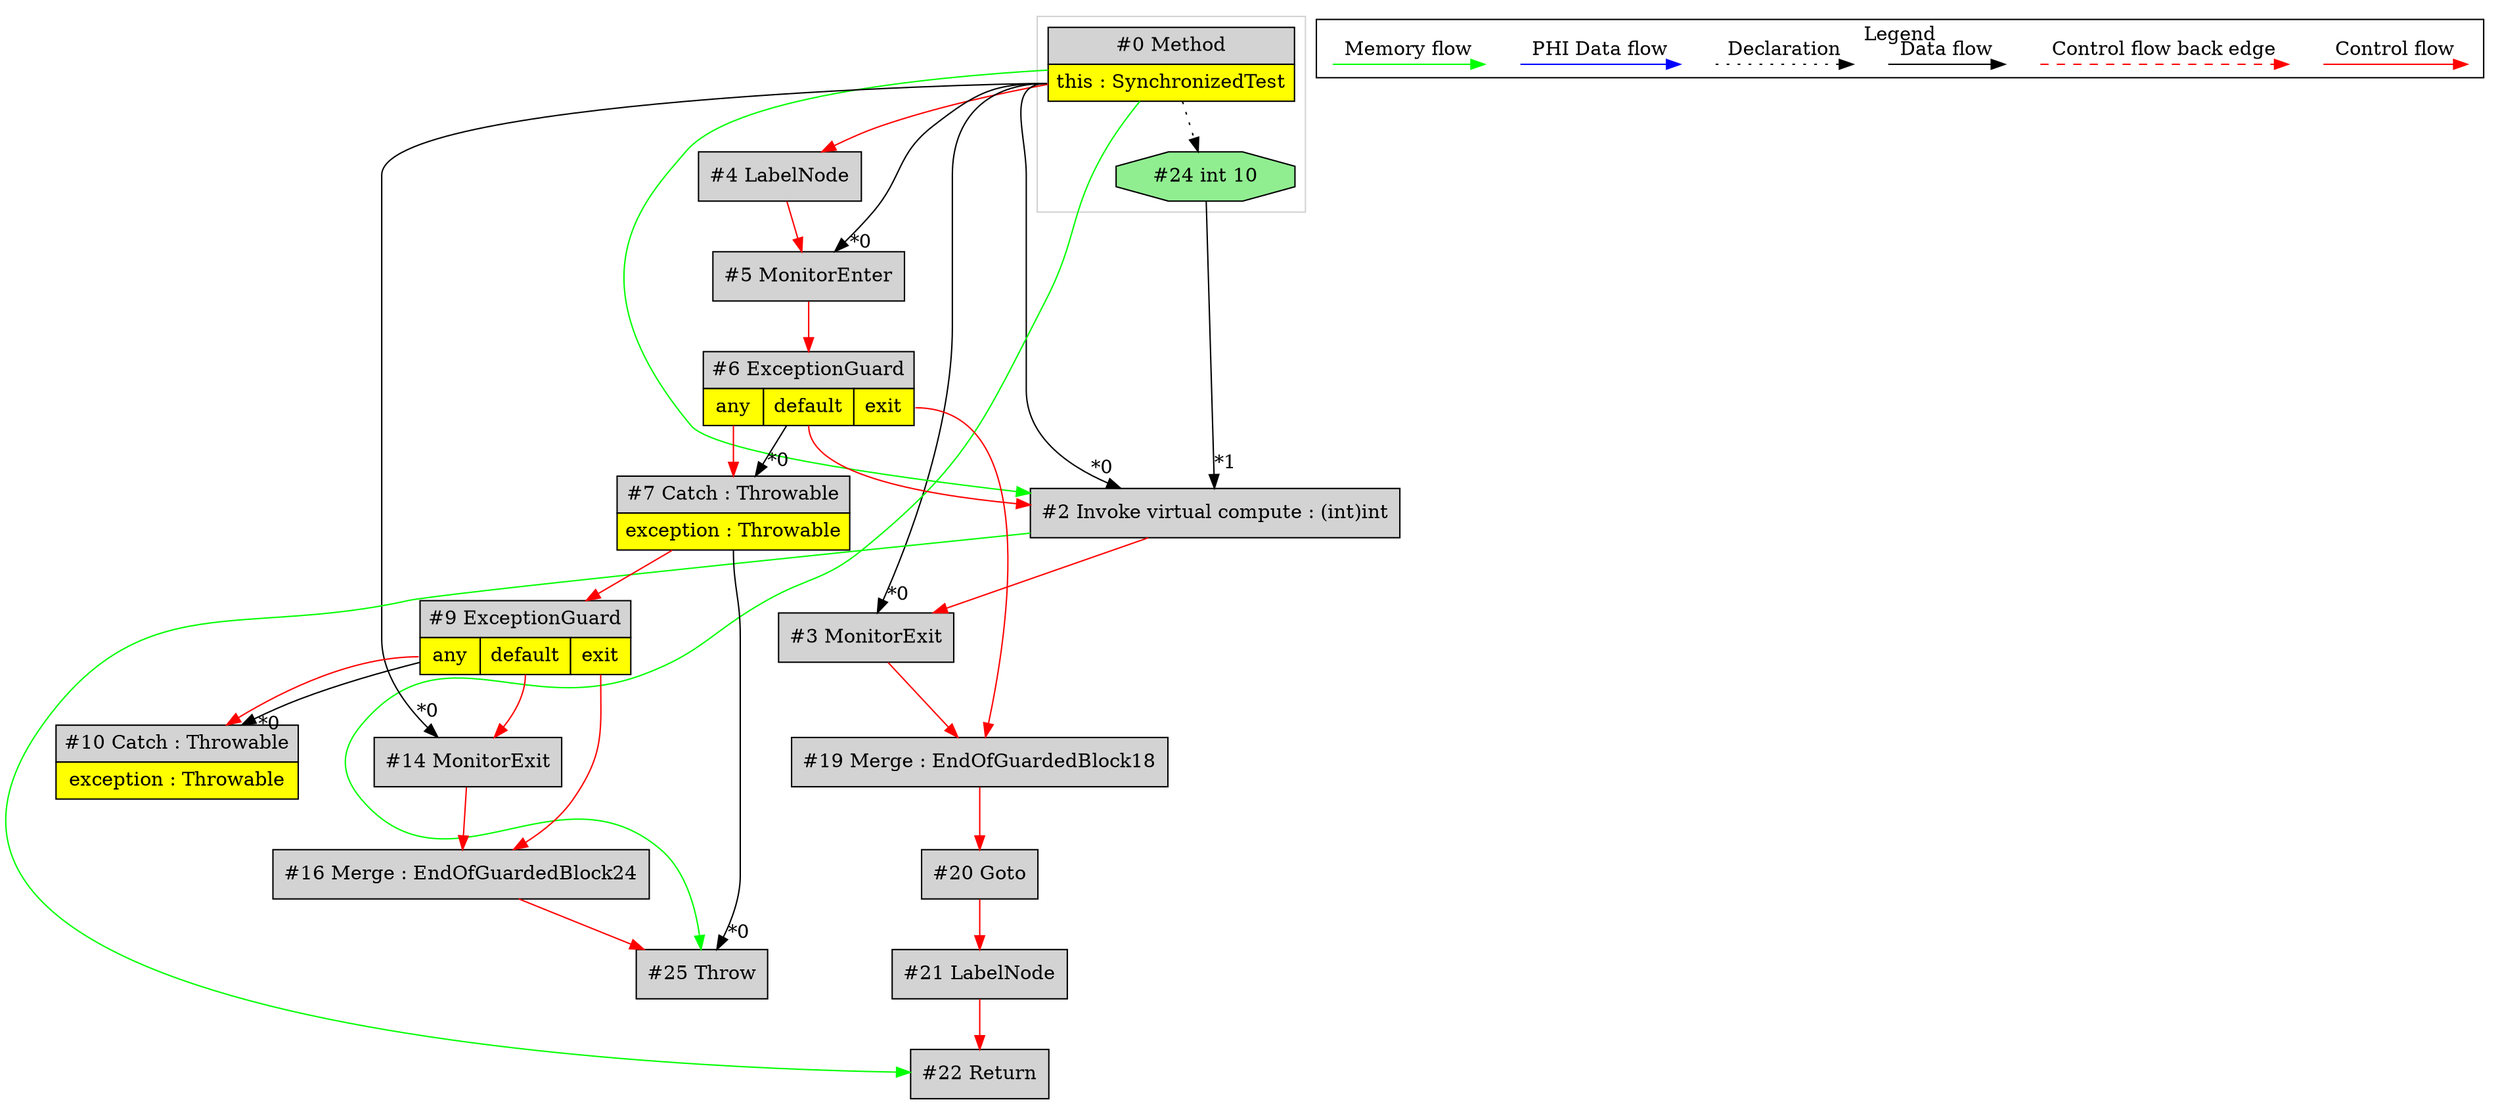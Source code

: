 digraph {
 node0[margin="0", label=<<table border="0" cellborder="1" cellspacing="0" cellpadding="5"><tr><td colspan="1">#0 Method</td></tr><tr><td port="prj1" bgcolor="yellow">this : SynchronizedTest</td></tr></table>>,shape=none, fillcolor=lightgrey, style=filled];
 node4[label="#4 LabelNode",shape=box, fillcolor=lightgrey, style=filled];
 node0 -> node4[labeldistance=2, color=red, fontcolor=red];
 node5[label="#5 MonitorEnter",shape=box, fillcolor=lightgrey, style=filled];
 node0:prj1 -> node5[headlabel="*0", labeldistance=2];
 node4 -> node5[labeldistance=2, color=red, fontcolor=red];
 node3[label="#3 MonitorExit",shape=box, fillcolor=lightgrey, style=filled];
 node0:prj1 -> node3[headlabel="*0", labeldistance=2];
 node2 -> node3[labeldistance=2, color=red, fontcolor=red];
 node2[label="#2 Invoke virtual compute : (int)int",shape=box, fillcolor=lightgrey, style=filled];
 node0:prj1 -> node2[headlabel="*0", labeldistance=2];
 node24 -> node2[headlabel="*1", labeldistance=2];
 node6:prj23 -> node2[labeldistance=2, color=red, fontcolor=red];
 node0 -> node2[labeldistance=2, color=green, constraint=false];
 node6[margin="0", label=<<table border="0" cellborder="1" cellspacing="0" cellpadding="5"><tr><td colspan="3">#6 ExceptionGuard</td></tr><tr><td port="prj17" bgcolor="yellow">any</td><td port="prj23" bgcolor="yellow">default</td><td port="prj18" bgcolor="yellow">exit</td></tr></table>>,shape=none, fillcolor=lightgrey, style=filled];
 node5 -> node6[labeldistance=2, color=red, fontcolor=red];
 node7[margin="0", label=<<table border="0" cellborder="1" cellspacing="0" cellpadding="5"><tr><td colspan="1">#7 Catch : Throwable</td></tr><tr><td port="prj8" bgcolor="yellow">exception : Throwable</td></tr></table>>,shape=none, fillcolor=lightgrey, style=filled];
 node6 -> node7[headlabel="*0", labeldistance=2];
 node6:prj17 -> node7[labeldistance=2, color=red, fontcolor=red];
 node25[label="#25 Throw",shape=box, fillcolor=lightgrey, style=filled];
 node7:prj8 -> node25[headlabel="*0", labeldistance=2];
 node16 -> node25[labeldistance=2, color=red, fontcolor=red];
 node0 -> node25[labeldistance=2, color=green, constraint=false];
 node16[label="#16 Merge : EndOfGuardedBlock24",shape=box, fillcolor=lightgrey, style=filled];
 node14 -> node16[labeldistance=2, color=red, fontcolor=red];
 node9:prj15 -> node16[labeldistance=2, color=red, fontcolor=red];
 node9[margin="0", label=<<table border="0" cellborder="1" cellspacing="0" cellpadding="5"><tr><td colspan="3">#9 ExceptionGuard</td></tr><tr><td port="prj12" bgcolor="yellow">any</td><td port="prj13" bgcolor="yellow">default</td><td port="prj15" bgcolor="yellow">exit</td></tr></table>>,shape=none, fillcolor=lightgrey, style=filled];
 node7 -> node9[labeldistance=2, color=red, fontcolor=red];
 node10[margin="0", label=<<table border="0" cellborder="1" cellspacing="0" cellpadding="5"><tr><td colspan="1">#10 Catch : Throwable</td></tr><tr><td port="prj11" bgcolor="yellow">exception : Throwable</td></tr></table>>,shape=none, fillcolor=lightgrey, style=filled];
 node9 -> node10[headlabel="*0", labeldistance=2];
 node9:prj12 -> node10[labeldistance=2, color=red, fontcolor=red];
 node14[label="#14 MonitorExit",shape=box, fillcolor=lightgrey, style=filled];
 node0:prj1 -> node14[headlabel="*0", labeldistance=2];
 node9:prj13 -> node14[labeldistance=2, color=red, fontcolor=red];
 node19[label="#19 Merge : EndOfGuardedBlock18",shape=box, fillcolor=lightgrey, style=filled];
 node3 -> node19[labeldistance=2, color=red, fontcolor=red];
 node6:prj18 -> node19[labeldistance=2, color=red, fontcolor=red];
 node20[label="#20 Goto",shape=box, fillcolor=lightgrey, style=filled];
 node19 -> node20[labeldistance=2, color=red, fontcolor=red];
 node21[label="#21 LabelNode",shape=box, fillcolor=lightgrey, style=filled];
 node20 -> node21[labeldistance=2, color=red, fontcolor=red];
 node22[label="#22 Return",shape=box, fillcolor=lightgrey, style=filled];
 node21 -> node22[labeldistance=2, color=red, fontcolor=red];
 node2 -> node22[labeldistance=2, color=green, constraint=false];
 node24[label="#24 int 10",shape=octagon, fillcolor=lightgreen, style=filled];
 node0 -> node24[style=dotted];
 subgraph cluster_0 {
  color=lightgray;
  node0;
  node24;
 }
 subgraph cluster_000 {
  label = "Legend";
  node [shape=point]
  {
   rank=same;
   c0 [style = invis];
   c1 [style = invis];
   c2 [style = invis];
   c3 [style = invis];
   d0 [style = invis];
   d1 [style = invis];
   d2 [style = invis];
   d3 [style = invis];
   d4 [style = invis];
   d5 [style = invis];
   d6 [style = invis];
   d7 [style = invis];
  }
  c0 -> c1 [label="Control flow", style=solid, color=red]
  c2 -> c3 [label="Control flow back edge", style=dashed, color=red]
  d0 -> d1 [label="Data flow"]
  d2 -> d3 [label="Declaration", style=dotted]
  d4 -> d5 [label="PHI Data flow", color=blue]
  d6 -> d7 [label="Memory flow", color=green]
 }

}
